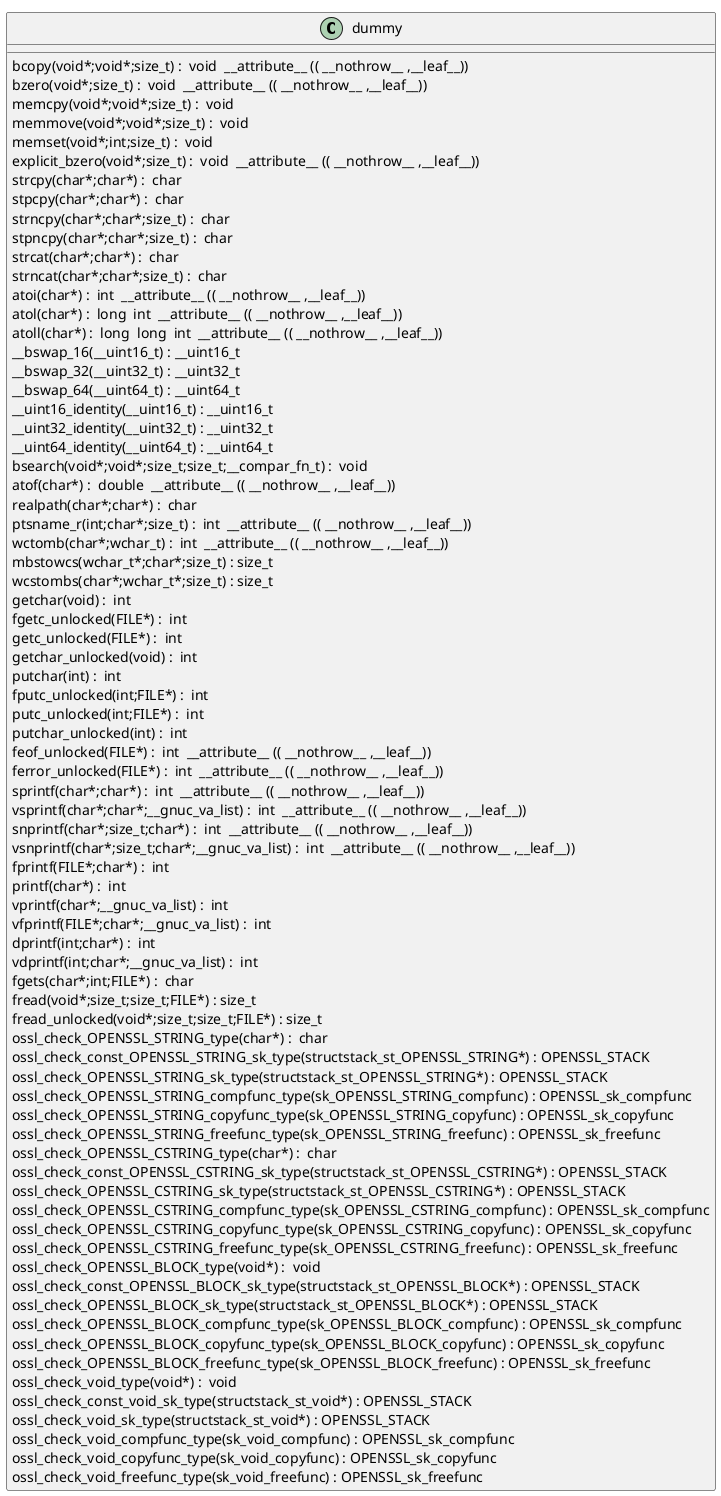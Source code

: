 @startuml
!pragma layout smetana
class dummy {
bcopy(void*;void*;size_t) :  void  __attribute__ (( __nothrow__ ,__leaf__)) [[[./../.././qc/apps/kdf.c.html#298]]]
bzero(void*;size_t) :  void  __attribute__ (( __nothrow__ ,__leaf__)) [[[./../.././qc/apps/kdf.c.html#305]]]
memcpy(void*;void*;size_t) :  void  [[[./../.././qc/apps/kdf.c.html#346]]]
memmove(void*;void*;size_t) :  void  [[[./../.././qc/apps/kdf.c.html#354]]]
memset(void*;int;size_t) :  void  [[[./../.././qc/apps/kdf.c.html#361]]]
explicit_bzero(void*;size_t) :  void  __attribute__ (( __nothrow__ ,__leaf__)) [[[./../.././qc/apps/kdf.c.html#374]]]
strcpy(char*;char*) :  char  [[[./../.././qc/apps/kdf.c.html#381]]]
stpcpy(char*;char*) :  char  [[[./../.././qc/apps/kdf.c.html#388]]]
strncpy(char*;char*;size_t) :  char  [[[./../.././qc/apps/kdf.c.html#396]]]
stpncpy(char*;char*;size_t) :  char  [[[./../.././qc/apps/kdf.c.html#406]]]
strcat(char*;char*) :  char  [[[./../.././qc/apps/kdf.c.html#413]]]
strncat(char*;char*;size_t) :  char  [[[./../.././qc/apps/kdf.c.html#420]]]
atoi(char*) :  int  __attribute__ (( __nothrow__ ,__leaf__)) [[[./../.././qc/apps/kdf.c.html#897]]]
atol(char*) :  long  int  __attribute__ (( __nothrow__ ,__leaf__)) [[[./../.././qc/apps/kdf.c.html#902]]]
atoll(char*) :  long  long  int  __attribute__ (( __nothrow__ ,__leaf__)) [[[./../.././qc/apps/kdf.c.html#909]]]
__bswap_16(__uint16_t) : __uint16_t [[[./../.././qc/apps/kdf.c.html#1071]]]
__bswap_32(__uint32_t) : __uint32_t [[[./../.././qc/apps/kdf.c.html#1086]]]
__bswap_64(__uint64_t) : __uint64_t [[[./../.././qc/apps/kdf.c.html#1096]]]
__uint16_identity(__uint16_t) : __uint16_t [[[./../.././qc/apps/kdf.c.html#1108]]]
__uint32_identity(__uint32_t) : __uint32_t [[[./../.././qc/apps/kdf.c.html#1114]]]
__uint64_identity(__uint64_t) : __uint64_t [[[./../.././qc/apps/kdf.c.html#1120]]]
bsearch(void*;void*;size_t;size_t;__compar_fn_t) :  void  [[[./../.././qc/apps/kdf.c.html#1788]]]
atof(char*) :  double  __attribute__ (( __nothrow__ ,__leaf__)) [[[./../.././qc/apps/kdf.c.html#19289]]]
realpath(char*;char*) :  char  [[[./../.././qc/apps/kdf.c.html#1]]]
ptsname_r(int;char*;size_t) :  int  __attribute__ (( __nothrow__ ,__leaf__)) [[[./../.././qc/apps/kdf.c.html#1]]]
wctomb(char*;wchar_t) :  int  __attribute__ (( __nothrow__ ,__leaf__)) [[[./../.././qc/apps/kdf.c.html#1]]]
mbstowcs(wchar_t*;char*;size_t) : size_t [[[./../.././qc/apps/kdf.c.html#1]]]
wcstombs(char*;wchar_t*;size_t) : size_t [[[./../.././qc/apps/kdf.c.html#1]]]
getchar(void) :  int  [[[./../.././qc/apps/kdf.c.html#1]]]
fgetc_unlocked(FILE*) :  int  [[[./../.././qc/apps/kdf.c.html#1]]]
getc_unlocked(FILE*) :  int  [[[./../.././qc/apps/kdf.c.html#1]]]
getchar_unlocked(void) :  int  [[[./../.././qc/apps/kdf.c.html#1]]]
putchar(int) :  int  [[[./../.././qc/apps/kdf.c.html#1]]]
fputc_unlocked(int;FILE*) :  int  [[[./../.././qc/apps/kdf.c.html#1]]]
putc_unlocked(int;FILE*) :  int  [[[./../.././qc/apps/kdf.c.html#1]]]
putchar_unlocked(int) :  int  [[[./../.././qc/apps/kdf.c.html#1]]]
feof_unlocked(FILE*) :  int  __attribute__ (( __nothrow__ ,__leaf__)) [[[./../.././qc/apps/kdf.c.html#1]]]
ferror_unlocked(FILE*) :  int  __attribute__ (( __nothrow__ ,__leaf__)) [[[./../.././qc/apps/kdf.c.html#1]]]
sprintf(char*;char*) :  int  __attribute__ (( __nothrow__ ,__leaf__)) [[[./../.././qc/apps/kdf.c.html#1]]]
vsprintf(char*;char*;__gnuc_va_list) :  int  __attribute__ (( __nothrow__ ,__leaf__)) [[[./../.././qc/apps/kdf.c.html#1]]]
snprintf(char*;size_t;char*) :  int  __attribute__ (( __nothrow__ ,__leaf__)) [[[./../.././qc/apps/kdf.c.html#1]]]
vsnprintf(char*;size_t;char*;__gnuc_va_list) :  int  __attribute__ (( __nothrow__ ,__leaf__)) [[[./../.././qc/apps/kdf.c.html#1]]]
fprintf(FILE*;char*) :  int  [[[./../.././qc/apps/kdf.c.html#1]]]
printf(char*) :  int  [[[./../.././qc/apps/kdf.c.html#1]]]
vprintf(char*;__gnuc_va_list) :  int  [[[./../.././qc/apps/kdf.c.html#1]]]
vfprintf(FILE*;char*;__gnuc_va_list) :  int  [[[./../.././qc/apps/kdf.c.html#1]]]
dprintf(int;char*) :  int  [[[./../.././qc/apps/kdf.c.html#1]]]
vdprintf(int;char*;__gnuc_va_list) :  int  [[[./../.././qc/apps/kdf.c.html#1]]]
fgets(char*;int;FILE*) :  char  [[[./../.././qc/apps/kdf.c.html#1]]]
fread(void*;size_t;size_t;FILE*) : size_t [[[./../.././qc/apps/kdf.c.html#1]]]
fread_unlocked(void*;size_t;size_t;FILE*) : size_t [[[./../.././qc/apps/kdf.c.html#1]]]
ossl_check_OPENSSL_STRING_type(char*) :  char  [[[./../.././qc/apps/kdf.c.html#1]]]
ossl_check_const_OPENSSL_STRING_sk_type(structstack_st_OPENSSL_STRING*) : OPENSSL_STACK [[[./../.././qc/apps/kdf.c.html#1]]]
ossl_check_OPENSSL_STRING_sk_type(structstack_st_OPENSSL_STRING*) : OPENSSL_STACK [[[./../.././qc/apps/kdf.c.html#1]]]
ossl_check_OPENSSL_STRING_compfunc_type(sk_OPENSSL_STRING_compfunc) : OPENSSL_sk_compfunc [[[./../.././qc/apps/kdf.c.html#1]]]
ossl_check_OPENSSL_STRING_copyfunc_type(sk_OPENSSL_STRING_copyfunc) : OPENSSL_sk_copyfunc [[[./../.././qc/apps/kdf.c.html#1]]]
ossl_check_OPENSSL_STRING_freefunc_type(sk_OPENSSL_STRING_freefunc) : OPENSSL_sk_freefunc [[[./../.././qc/apps/kdf.c.html#1]]]
ossl_check_OPENSSL_CSTRING_type(char*) :  char  [[[./../.././qc/apps/kdf.c.html#1]]]
ossl_check_const_OPENSSL_CSTRING_sk_type(structstack_st_OPENSSL_CSTRING*) : OPENSSL_STACK [[[./../.././qc/apps/kdf.c.html#1]]]
ossl_check_OPENSSL_CSTRING_sk_type(structstack_st_OPENSSL_CSTRING*) : OPENSSL_STACK [[[./../.././qc/apps/kdf.c.html#1]]]
ossl_check_OPENSSL_CSTRING_compfunc_type(sk_OPENSSL_CSTRING_compfunc) : OPENSSL_sk_compfunc [[[./../.././qc/apps/kdf.c.html#1]]]
ossl_check_OPENSSL_CSTRING_copyfunc_type(sk_OPENSSL_CSTRING_copyfunc) : OPENSSL_sk_copyfunc [[[./../.././qc/apps/kdf.c.html#1]]]
ossl_check_OPENSSL_CSTRING_freefunc_type(sk_OPENSSL_CSTRING_freefunc) : OPENSSL_sk_freefunc [[[./../.././qc/apps/kdf.c.html#1]]]
ossl_check_OPENSSL_BLOCK_type(void*) :  void  [[[./../.././qc/apps/kdf.c.html#1]]]
ossl_check_const_OPENSSL_BLOCK_sk_type(structstack_st_OPENSSL_BLOCK*) : OPENSSL_STACK [[[./../.././qc/apps/kdf.c.html#1]]]
ossl_check_OPENSSL_BLOCK_sk_type(structstack_st_OPENSSL_BLOCK*) : OPENSSL_STACK [[[./../.././qc/apps/kdf.c.html#1]]]
ossl_check_OPENSSL_BLOCK_compfunc_type(sk_OPENSSL_BLOCK_compfunc) : OPENSSL_sk_compfunc [[[./../.././qc/apps/kdf.c.html#1]]]
ossl_check_OPENSSL_BLOCK_copyfunc_type(sk_OPENSSL_BLOCK_copyfunc) : OPENSSL_sk_copyfunc [[[./../.././qc/apps/kdf.c.html#1]]]
ossl_check_OPENSSL_BLOCK_freefunc_type(sk_OPENSSL_BLOCK_freefunc) : OPENSSL_sk_freefunc [[[./../.././qc/apps/kdf.c.html#1]]]
ossl_check_void_type(void*) :  void  [[[./../.././qc/apps/kdf.c.html#1]]]
ossl_check_const_void_sk_type(structstack_st_void*) : OPENSSL_STACK [[[./../.././qc/apps/kdf.c.html#1]]]
ossl_check_void_sk_type(structstack_st_void*) : OPENSSL_STACK [[[./../.././qc/apps/kdf.c.html#1]]]
ossl_check_void_compfunc_type(sk_void_compfunc) : OPENSSL_sk_compfunc [[[./../.././qc/apps/kdf.c.html#1]]]
ossl_check_void_copyfunc_type(sk_void_copyfunc) : OPENSSL_sk_copyfunc [[[./../.././qc/apps/kdf.c.html#1]]]
ossl_check_void_freefunc_type(sk_void_freefunc) : OPENSSL_sk_freefunc [[[./../.././qc/apps/kdf.c.html#1]]]
} 
@enduml
